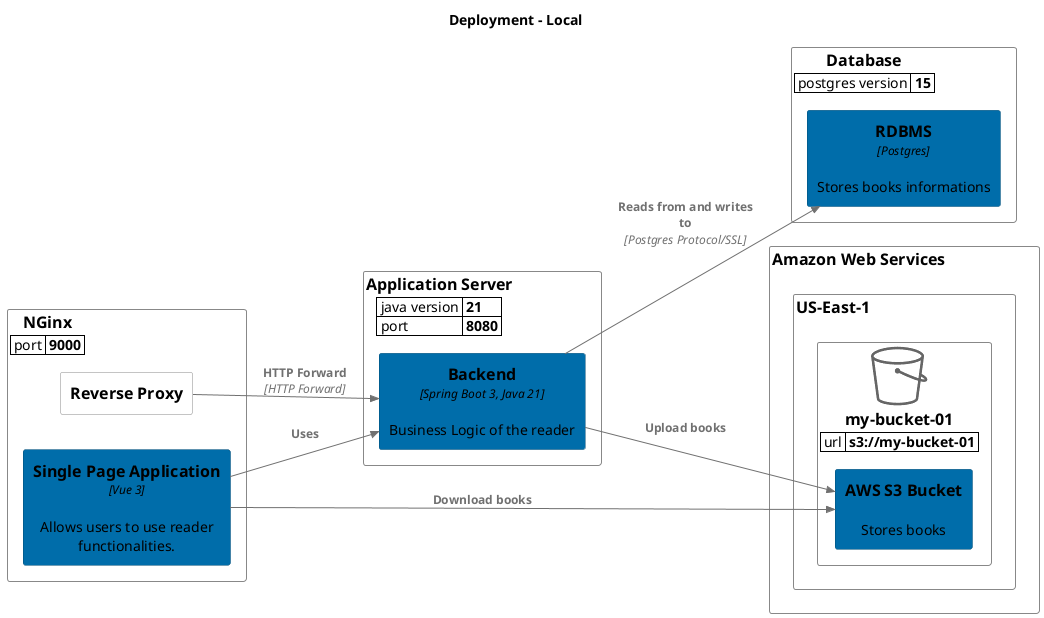@startuml
set separator none
title Deployment - Local

left to right direction

!include <C4/C4>
!include <C4/C4_Context>
!include <C4/C4_Container>
!include <C4/C4_Deployment>
!include <awslib/AWSCommon>
!include <awslib/Storage/SimpleStorageServiceBucket>

AddElementTag("S3 Bucket", $bgColor="#ffffff", $borderColor="#888888", $fontColor="#000000", $sprite="SimpleStorageServiceBucket", $shadowing="", $borderStyle="solid")
AddElementTag("Element", $bgColor="#ffffff", $borderColor="#888888", $fontColor="#000000", $sprite="", $shadowing="", $borderStyle="solid")
AddElementTag("Container", $bgColor="#006daa", $borderColor="#004c76", $fontColor="#000000", $sprite="", $shadowing="", $borderStyle="solid")

AddRelTag("Relationship", $textColor="#707070", $lineColor="#707070", $lineStyle = "")

WithoutPropertyHeader()
AddProperty("port","9000")
Deployment_Node(Local.NGinx, "NGinx", $type="", $descr="", $tags="Element", $link="") {
  Deployment_Node(Local.NGinx.ReverseProxy, "Reverse Proxy", $type="", $descr="", $tags="Element", $link="")
  Container(Local.NGinx.SinglePageApplication_1, "Single Page Application", $techn="Vue 3", $descr="Allows users to use reader functionalities.", $tags="Container", $link="")
}

WithoutPropertyHeader()
AddProperty("java version","21")
AddProperty("port","8080")
Deployment_Node(Local.ApplicationServer, "Application Server", $type="", $descr="", $tags="Element", $link="") {
  Container(Local.ApplicationServer.Backend_1, "Backend", $techn="Spring Boot 3, Java 21", $descr="Business Logic of the reader", $tags="Container", $link="")
}

WithoutPropertyHeader()
AddProperty("postgres version","15")
Deployment_Node(Local.Database, "Database", $type="", $descr="", $tags="Element", $link="") {
  Container(Local.Database.RDBMS_1, "RDBMS", $techn="Postgres", $descr="Stores books informations", $tags="Container", $link="")
}

Deployment_Node(Local.AmazonWebServices, "Amazon Web Services", $type="", $descr="", $tags="Element", $link="") {
  Deployment_Node(Local.AmazonWebServices.USEast1, "US-East-1", $type="", $descr="", $tags="Element", $link="") {
    WithoutPropertyHeader()
    AddProperty("url","s3://my-bucket-01")
    Deployment_Node(Local.AmazonWebServices.USEast1.mybucket01, "my-bucket-01", $type="", $descr="", $tags="S3 Bucket", $link="") {
      Container(Local.AmazonWebServices.USEast1.mybucket01.AWSS3Bucket_1, "AWS S3 Bucket", $techn="", $descr="Stores books", $tags="Container", $link="")
    }

  }

}

Rel(Local.NGinx.SinglePageApplication_1, Local.ApplicationServer.Backend_1, "Uses", $techn="", $tags="Relationship", $link="")
Rel(Local.ApplicationServer.Backend_1, Local.Database.RDBMS_1, "Reads from and writes to", $techn="Postgres Protocol/SSL", $tags="Relationship", $link="")
Rel(Local.NGinx.ReverseProxy, Local.ApplicationServer.Backend_1, "HTTP Forward", $techn="HTTP Forward", $tags="Relationship", $link="")
Rel(Local.NGinx.SinglePageApplication_1, Local.AmazonWebServices.USEast1.mybucket01.AWSS3Bucket_1, "Download books", $techn="", $tags="Relationship", $link="")
Rel(Local.ApplicationServer.Backend_1, Local.AmazonWebServices.USEast1.mybucket01.AWSS3Bucket_1, "Upload books", $techn="", $tags="Relationship", $link="")

hide stereotypes
@enduml
